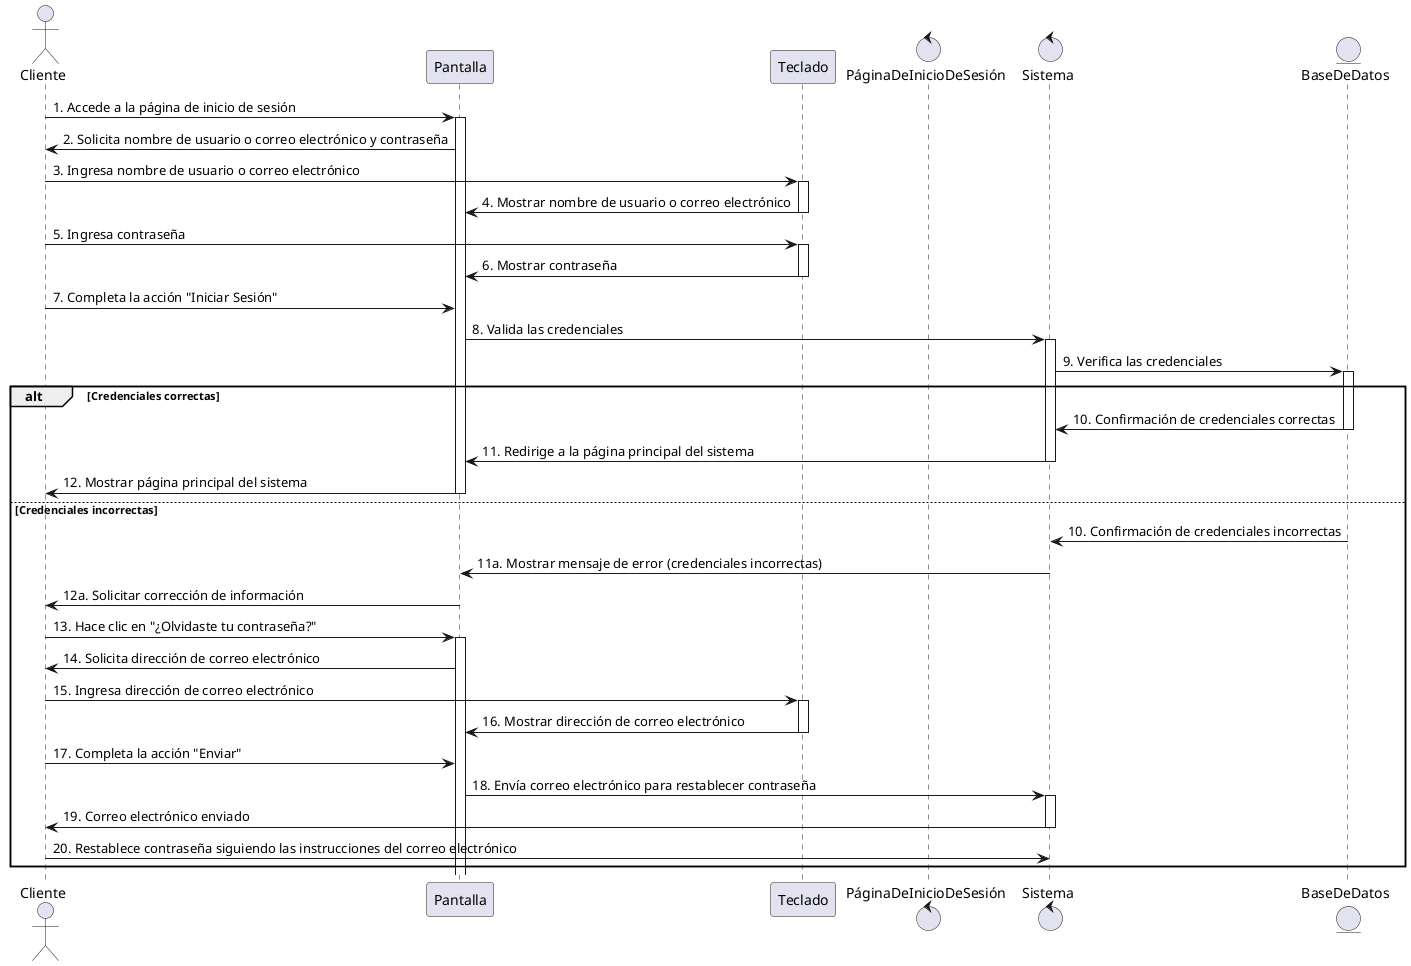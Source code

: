 @startuml
actor Cliente
participant Pantalla
participant Teclado
control PáginaDeInicioDeSesión
control Sistema
entity BaseDeDatos

Cliente -> Pantalla : 1. Accede a la página de inicio de sesión
activate Pantalla

Pantalla -> Cliente : 2. Solicita nombre de usuario o correo electrónico y contraseña
Cliente -> Teclado : 3. Ingresa nombre de usuario o correo electrónico
activate Teclado

Teclado -> Pantalla : 4. Mostrar nombre de usuario o correo electrónico
deactivate Teclado

Cliente -> Teclado : 5. Ingresa contraseña
activate Teclado

Teclado -> Pantalla : 6. Mostrar contraseña
deactivate Teclado

Cliente -> Pantalla : 7. Completa la acción "Iniciar Sesión"
deactivate Cliente

Pantalla -> Sistema : 8. Valida las credenciales
activate Sistema

Sistema -> BaseDeDatos : 9. Verifica las credenciales
activate BaseDeDatos

alt Credenciales correctas
    BaseDeDatos -> Sistema : 10. Confirmación de credenciales correctas
    deactivate BaseDeDatos

    Sistema -> Pantalla : 11. Redirige a la página principal del sistema
    deactivate Sistema
    Pantalla -> Cliente : 12. Mostrar página principal del sistema
    deactivate Pantalla
else Credenciales incorrectas
    BaseDeDatos -> Sistema : 10. Confirmación de credenciales incorrectas
    deactivate BaseDeDatos

    Sistema -> Pantalla : 11a. Mostrar mensaje de error (credenciales incorrectas)
    deactivate Sistema
    Pantalla -> Cliente : 12a. Solicitar corrección de información

    Cliente -> Pantalla : 13. Hace clic en "¿Olvidaste tu contraseña?"
    activate Pantalla

    Pantalla -> Cliente : 14. Solicita dirección de correo electrónico
    Cliente -> Teclado : 15. Ingresa dirección de correo electrónico
    activate Teclado

    Teclado -> Pantalla : 16. Mostrar dirección de correo electrónico
    deactivate Teclado

    Cliente -> Pantalla : 17. Completa la acción "Enviar"
    deactivate Cliente

    Pantalla -> Sistema : 18. Envía correo electrónico para restablecer contraseña
    activate Sistema

    Sistema -> Cliente : 19. Correo electrónico enviado
    deactivate Sistema

    Cliente -> Sistema : 20. Restablece contraseña siguiendo las instrucciones del correo electrónico
end
@enduml
